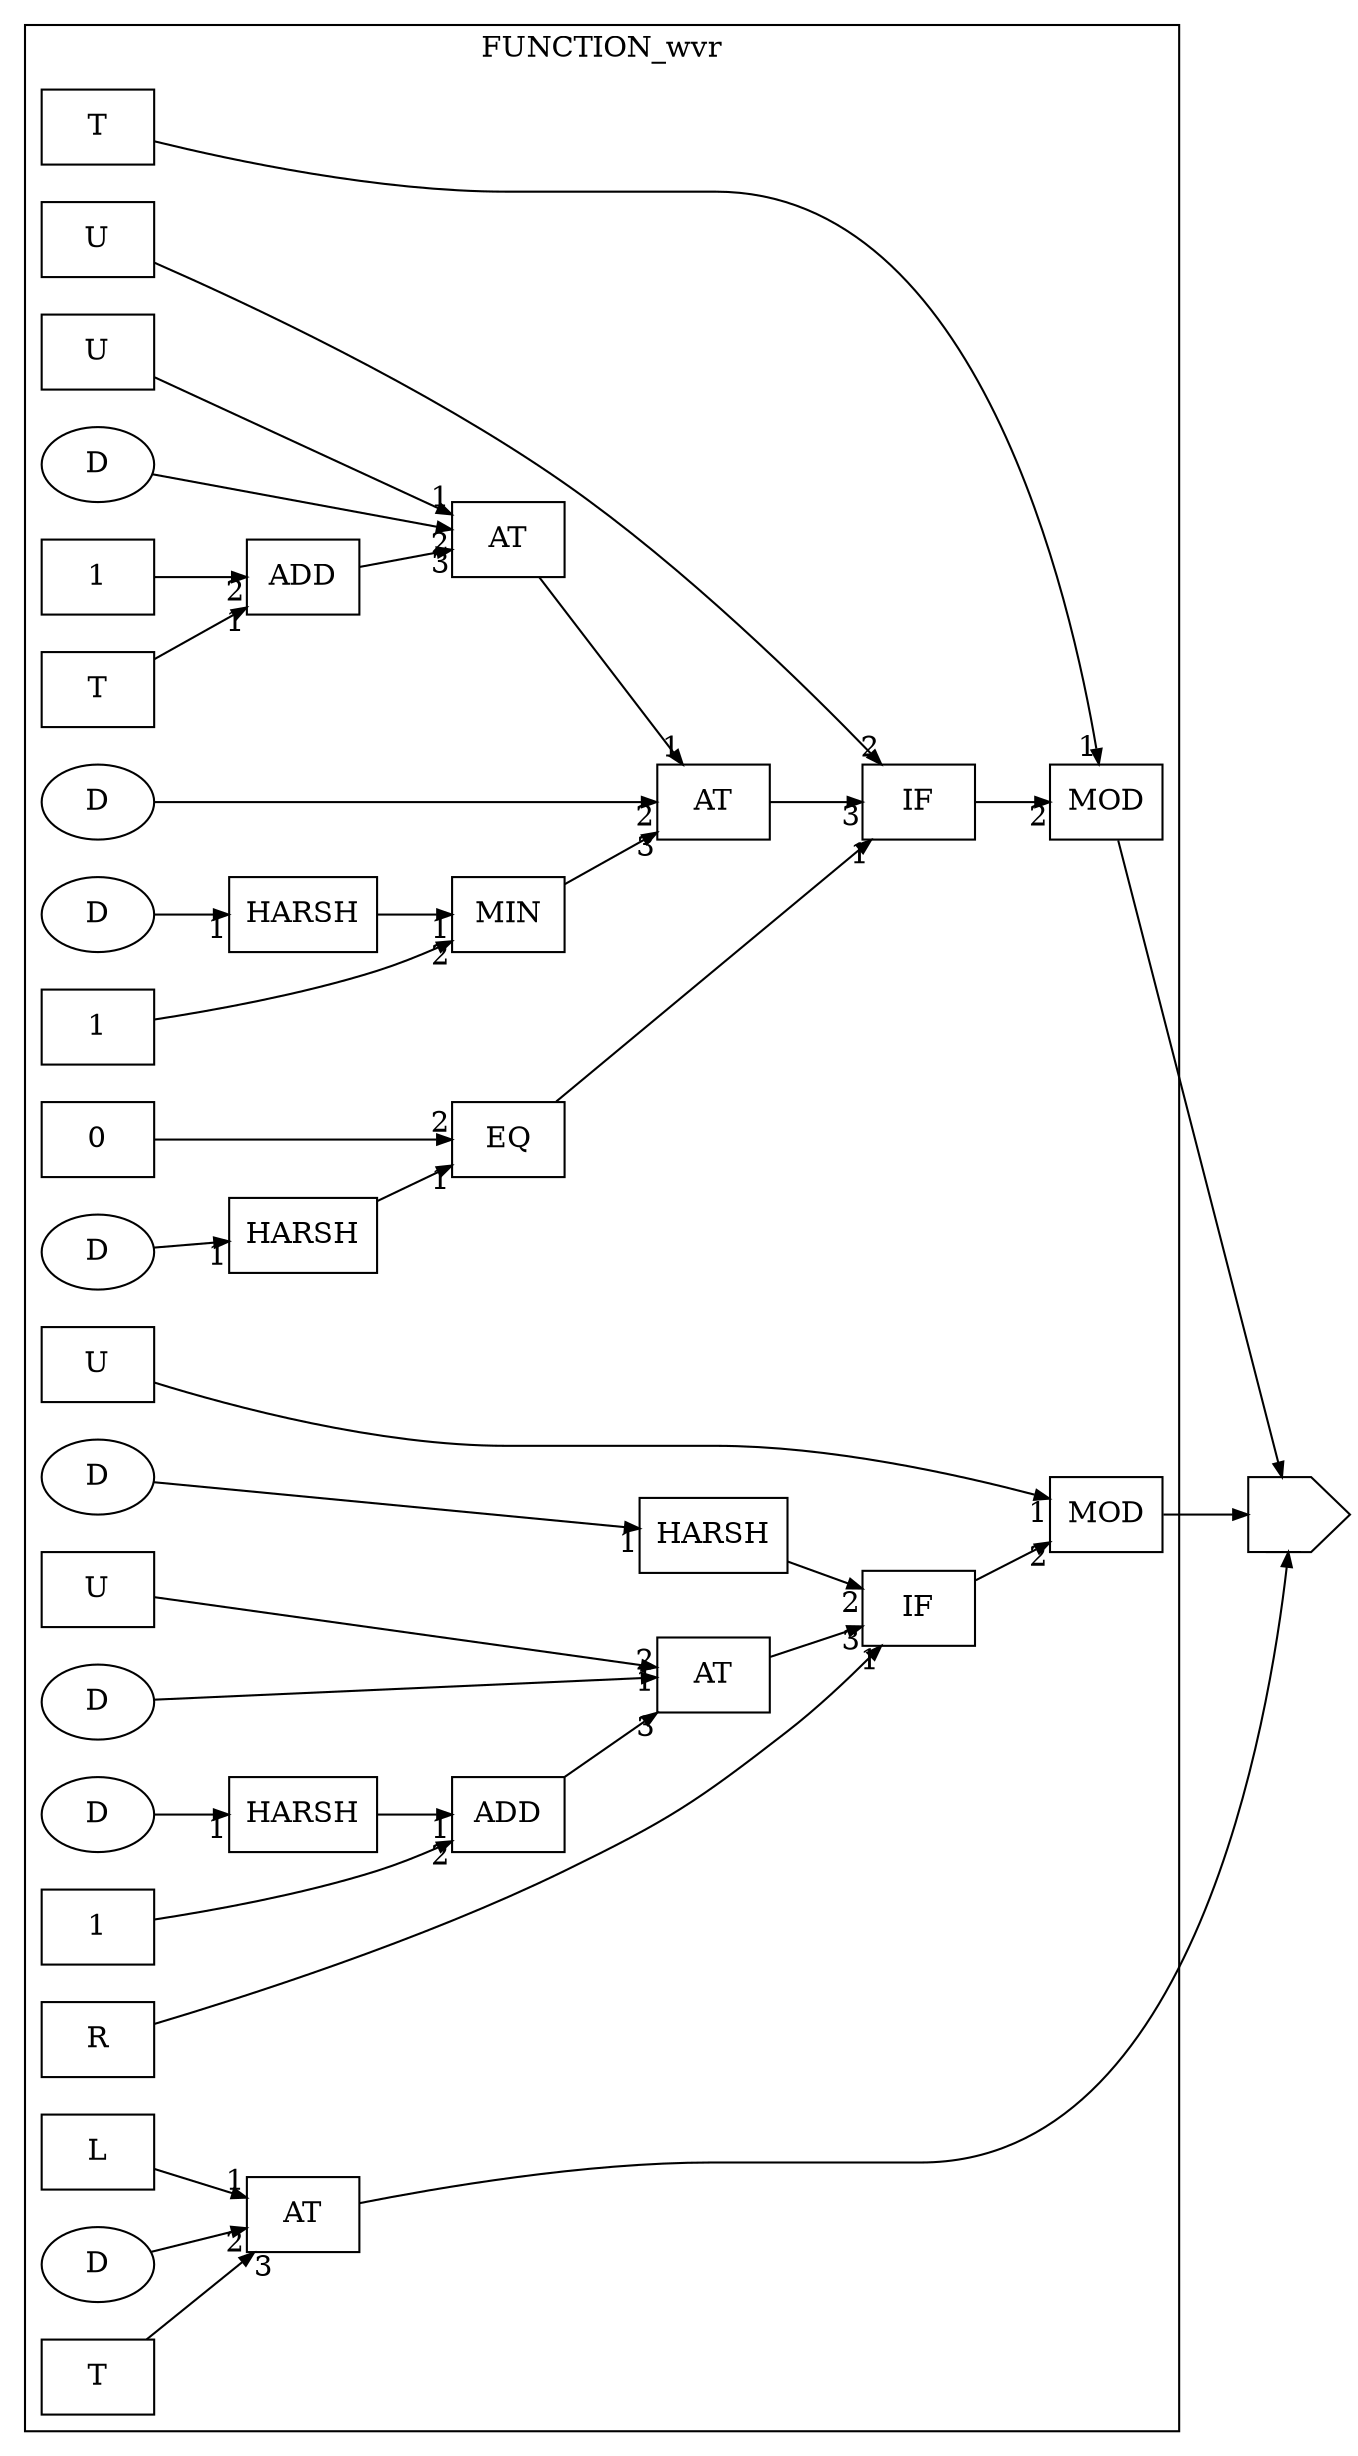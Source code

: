 digraph G {
rankdir = LR;
edge [arrowsize=0.7];
edge [arrowtail="none"];

aa2 [shape=house,orientation=270,label=""];
{rank="max";aa2;}


subgraph cluster0{
node [shape=box];
label = "FUNCTION_wvr";
color = hot_pink;
fontcolor = hot_pink;


op3 [label="AT"];
op3 ->aa2;
aa4 [label="L"];
aa4 -> op3 [headlabel="1"];
aa5 [label="D", shape=ellipse];
aa5 -> op3 [headlabel="2"];
aa6 [label="T"];
aa6 -> op3 [headlabel="3"];

op7 [label="MOD"];
op7 ->aa2;
aa8 [label="T"];
aa8 -> op7 [headlabel="1"];

op9 [label="IF"];
op9 ->op7 [headlabel="2"];

op10 [label="EQ"];
op10 ->op9 [headlabel="1"];

op11 [label="HARSH"];
op11 ->op10 [headlabel="1"];
aa12 [label="D", shape=ellipse];
aa12 -> op11 [headlabel="1"];
aa13 [label="0"];
aa13 -> op10 [headlabel="2"];
aa14 [label="U"];
aa14 -> op9 [headlabel="2"];

op15 [label="AT"];
op15 ->op9 [headlabel="3"];

op16 [label="AT"];
op16 ->op15 [headlabel="1"];
aa17 [label="U"];
aa17 -> op16 [headlabel="1"];
aa18 [label="D", shape=ellipse];
aa18 -> op16 [headlabel="2"];

op19 [label="ADD"];
op19 ->op16 [headlabel="3"];
aa20 [label="T"];
aa20 -> op19 [headlabel="1"];
aa21 [label="1"];
aa21 -> op19 [headlabel="2"];
aa22 [label="D", shape=ellipse];
aa22 -> op15 [headlabel="2"];

op23 [label="MIN"];
op23 ->op15 [headlabel="3"];

op24 [label="HARSH"];
op24 ->op23 [headlabel="1"];
aa25 [label="D", shape=ellipse];
aa25 -> op24 [headlabel="1"];
aa26 [label="1"];
aa26 -> op23 [headlabel="2"];

op27 [label="MOD"];
op27 ->aa2;
aa28 [label="U"];
aa28 -> op27 [headlabel="1"];

op29 [label="IF"];
op29 ->op27 [headlabel="2"];
aa30 [label="R"];
aa30 -> op29 [headlabel="1"];

op31 [label="HARSH"];
op31 ->op29 [headlabel="2"];
aa32 [label="D", shape=ellipse];
aa32 -> op31 [headlabel="1"];

op33 [label="AT"];
op33 ->op29 [headlabel="3"];
aa34 [label="U"];
aa34 -> op33 [headlabel="1"];
aa35 [label="D", shape=ellipse];
aa35 -> op33 [headlabel="2"];

op36 [label="ADD"];
op36 ->op33 [headlabel="3"];

op37 [label="HARSH"];
op37 ->op36 [headlabel="1"];
aa38 [label="D", shape=ellipse];
aa38 -> op37 [headlabel="1"];
aa39 [label="1"];
aa39 -> op36 [headlabel="2"];
{rank="min";aa39;aa38;aa35;aa34;aa32;aa30;aa28;aa26;aa25;aa22;aa21;aa20;aa18;aa17;aa14;aa13;aa12;aa8;aa6;aa5;aa4;}

}}
